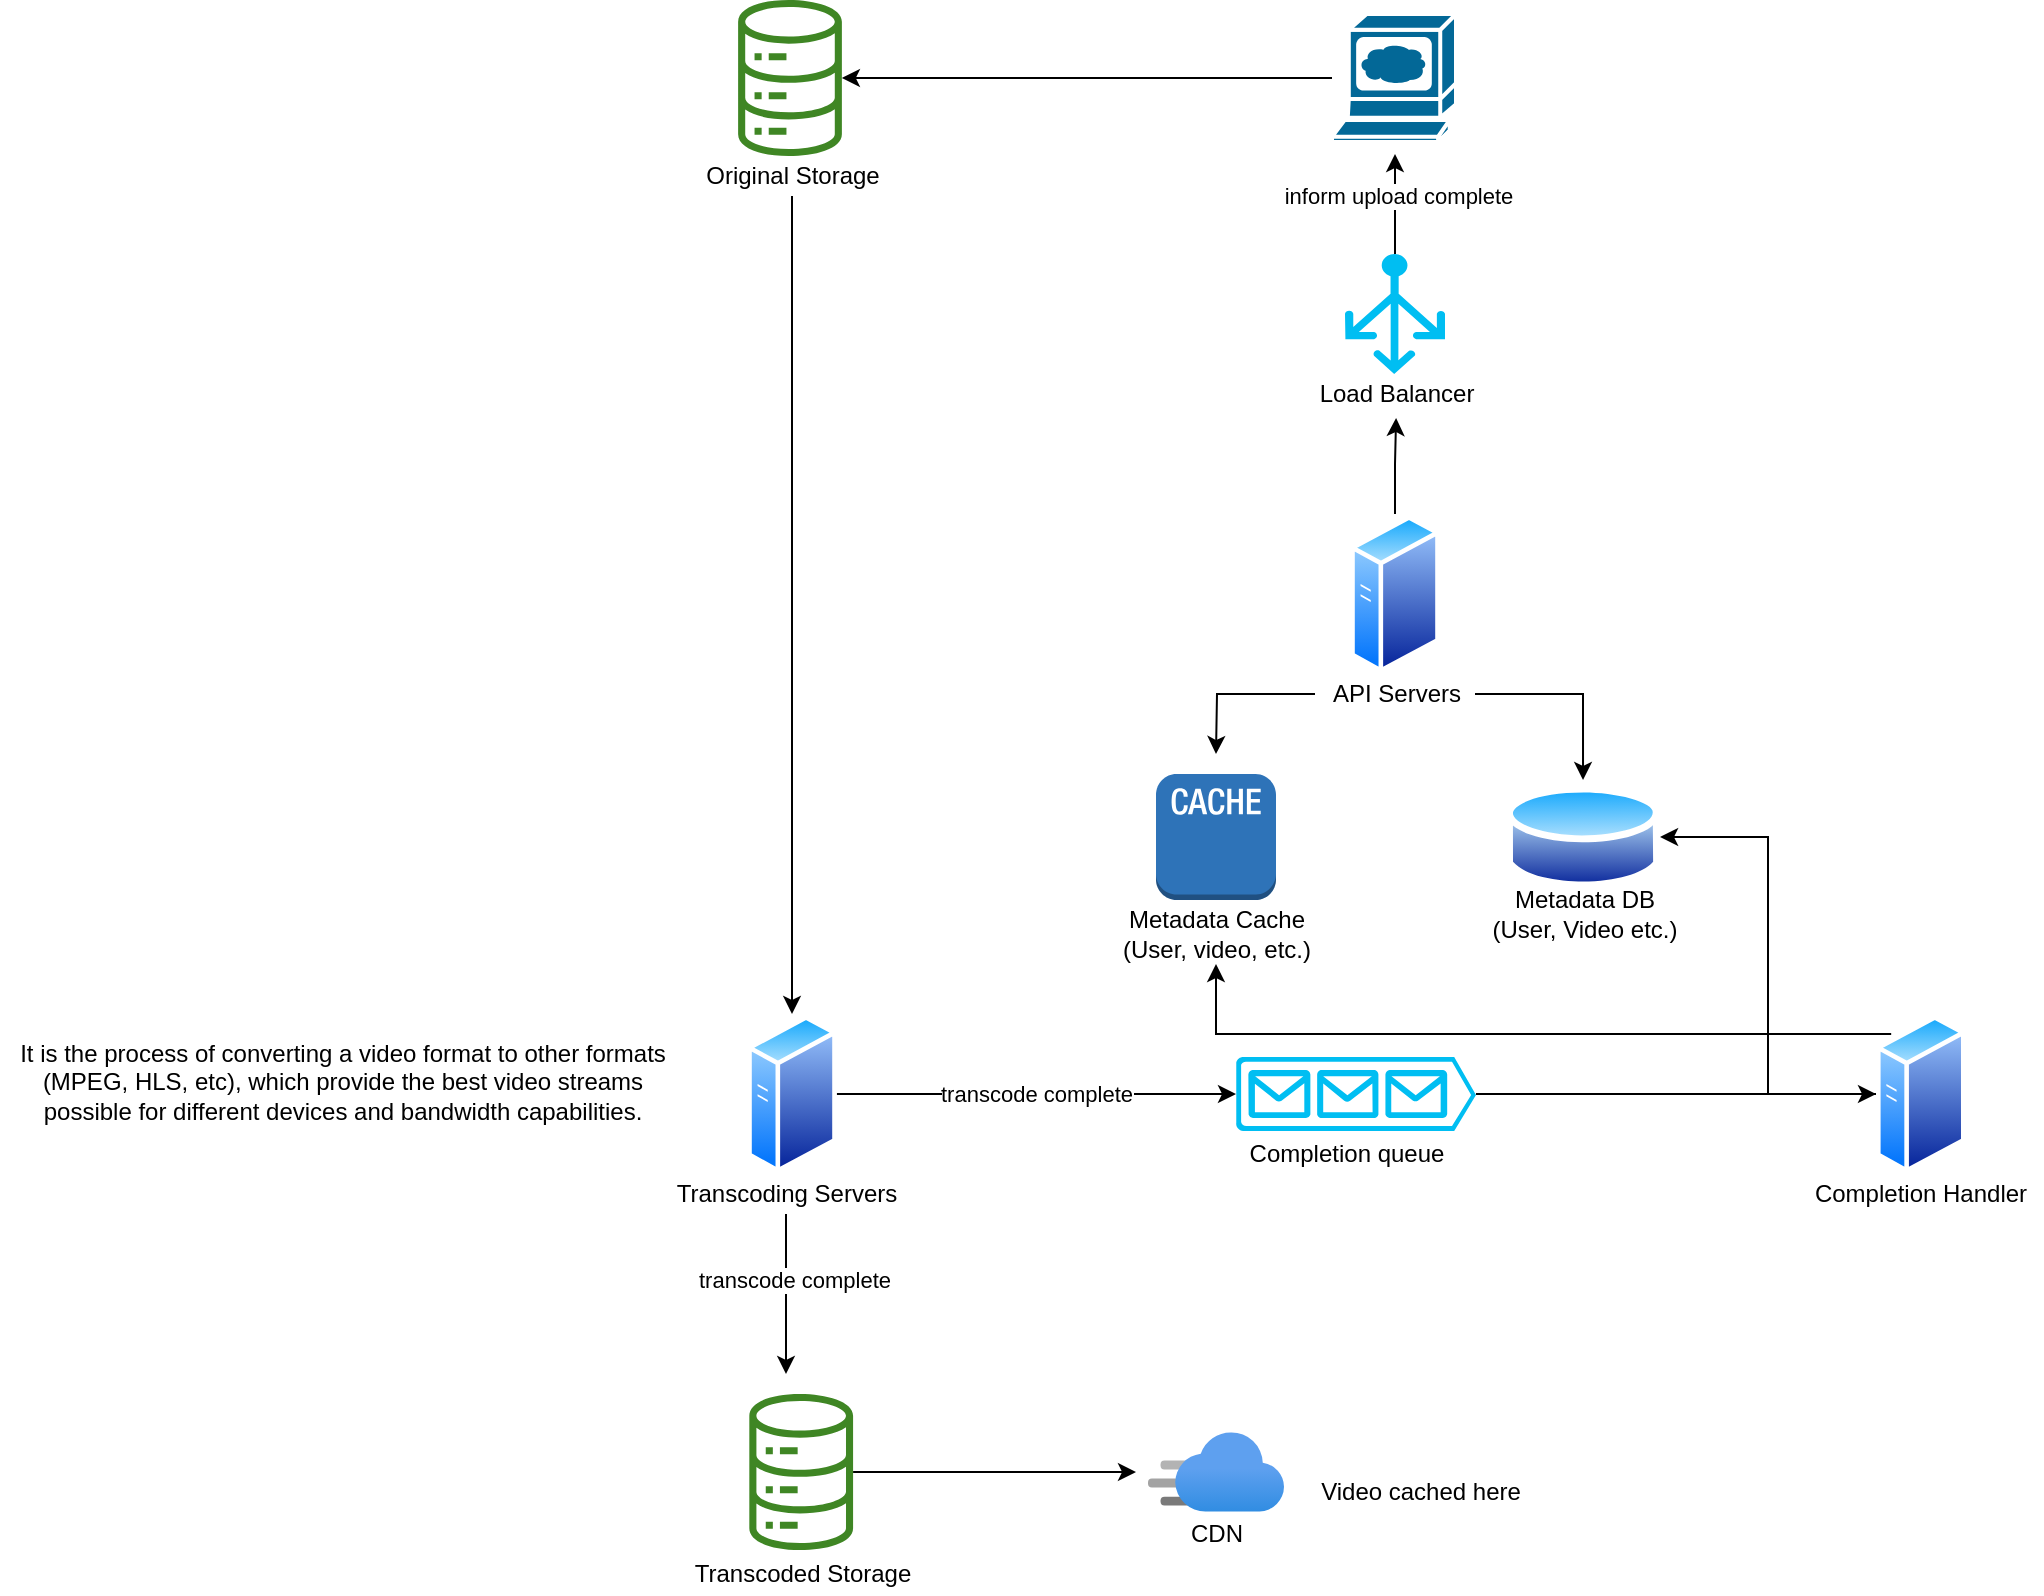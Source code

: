 <mxfile version="17.4.4" type="github">
  <diagram id="CR7cNoxMQPrypK98-xSv" name="Page-1">
    <mxGraphModel dx="2076" dy="1129" grid="1" gridSize="10" guides="1" tooltips="1" connect="1" arrows="1" fold="1" page="1" pageScale="1" pageWidth="850" pageHeight="1100" math="0" shadow="0">
      <root>
        <mxCell id="0" />
        <mxCell id="1" parent="0" />
        <mxCell id="STJx42TGYWszfsmB1ARa-28" style="edgeStyle=orthogonalEdgeStyle;rounded=0;orthogonalLoop=1;jettySize=auto;html=1;" edge="1" parent="1" source="STJx42TGYWszfsmB1ARa-1" target="STJx42TGYWszfsmB1ARa-4">
          <mxGeometry relative="1" as="geometry" />
        </mxCell>
        <mxCell id="STJx42TGYWszfsmB1ARa-1" value="" style="shape=mxgraph.cisco.computers_and_peripherals.web_browser;html=1;pointerEvents=1;dashed=0;fillColor=#036897;strokeColor=#ffffff;strokeWidth=2;verticalLabelPosition=bottom;verticalAlign=top;align=center;outlineConnect=0;" vertex="1" parent="1">
          <mxGeometry x="338" y="60" width="62" height="64" as="geometry" />
        </mxCell>
        <mxCell id="STJx42TGYWszfsmB1ARa-4" value="" style="sketch=0;outlineConnect=0;fontColor=#232F3E;gradientColor=none;fillColor=#3F8624;strokeColor=none;dashed=0;verticalLabelPosition=bottom;verticalAlign=top;align=center;html=1;fontSize=12;fontStyle=0;aspect=fixed;pointerEvents=1;shape=mxgraph.aws4.iot_analytics_data_store;" vertex="1" parent="1">
          <mxGeometry x="40" y="53" width="54" height="78" as="geometry" />
        </mxCell>
        <mxCell id="STJx42TGYWszfsmB1ARa-39" style="edgeStyle=orthogonalEdgeStyle;rounded=0;orthogonalLoop=1;jettySize=auto;html=1;" edge="1" parent="1" source="STJx42TGYWszfsmB1ARa-5">
          <mxGeometry relative="1" as="geometry">
            <mxPoint x="369.5" y="130" as="targetPoint" />
          </mxGeometry>
        </mxCell>
        <mxCell id="STJx42TGYWszfsmB1ARa-41" value="inform upload complete" style="edgeLabel;html=1;align=center;verticalAlign=middle;resizable=0;points=[];" vertex="1" connectable="0" parent="STJx42TGYWszfsmB1ARa-39">
          <mxGeometry x="0.16" relative="1" as="geometry">
            <mxPoint x="1" as="offset" />
          </mxGeometry>
        </mxCell>
        <mxCell id="STJx42TGYWszfsmB1ARa-5" value="" style="verticalLabelPosition=bottom;html=1;verticalAlign=top;align=center;strokeColor=none;fillColor=#00BEF2;shape=mxgraph.azure.load_balancer_generic;pointerEvents=1;" vertex="1" parent="1">
          <mxGeometry x="344.5" y="180" width="50" height="60" as="geometry" />
        </mxCell>
        <mxCell id="STJx42TGYWszfsmB1ARa-6" value="" style="outlineConnect=0;dashed=0;verticalLabelPosition=bottom;verticalAlign=top;align=center;html=1;shape=mxgraph.aws3.cache_node;fillColor=#2E73B8;gradientColor=none;" vertex="1" parent="1">
          <mxGeometry x="250" y="440" width="60" height="63" as="geometry" />
        </mxCell>
        <mxCell id="STJx42TGYWszfsmB1ARa-7" value="" style="aspect=fixed;perimeter=ellipsePerimeter;html=1;align=center;shadow=0;dashed=0;spacingTop=3;image;image=img/lib/active_directory/database.svg;" vertex="1" parent="1">
          <mxGeometry x="425" y="443" width="77.03" height="57" as="geometry" />
        </mxCell>
        <mxCell id="STJx42TGYWszfsmB1ARa-32" value="transcode complete" style="edgeStyle=orthogonalEdgeStyle;rounded=0;orthogonalLoop=1;jettySize=auto;html=1;entryX=0;entryY=0.5;entryDx=0;entryDy=0;entryPerimeter=0;" edge="1" parent="1" source="STJx42TGYWszfsmB1ARa-8" target="STJx42TGYWszfsmB1ARa-10">
          <mxGeometry relative="1" as="geometry" />
        </mxCell>
        <mxCell id="STJx42TGYWszfsmB1ARa-8" value="" style="aspect=fixed;perimeter=ellipsePerimeter;html=1;align=center;shadow=0;dashed=0;spacingTop=3;image;image=img/lib/active_directory/generic_server.svg;" vertex="1" parent="1">
          <mxGeometry x="45.6" y="560" width="44.8" height="80" as="geometry" />
        </mxCell>
        <mxCell id="STJx42TGYWszfsmB1ARa-31" style="edgeStyle=orthogonalEdgeStyle;rounded=0;orthogonalLoop=1;jettySize=auto;html=1;" edge="1" parent="1" source="STJx42TGYWszfsmB1ARa-9">
          <mxGeometry relative="1" as="geometry">
            <mxPoint x="240" y="789" as="targetPoint" />
          </mxGeometry>
        </mxCell>
        <mxCell id="STJx42TGYWszfsmB1ARa-9" value="" style="sketch=0;outlineConnect=0;fontColor=#232F3E;gradientColor=none;fillColor=#3F8624;strokeColor=none;dashed=0;verticalLabelPosition=bottom;verticalAlign=top;align=center;html=1;fontSize=12;fontStyle=0;aspect=fixed;pointerEvents=1;shape=mxgraph.aws4.iot_analytics_data_store;" vertex="1" parent="1">
          <mxGeometry x="45.6" y="750" width="54" height="78" as="geometry" />
        </mxCell>
        <mxCell id="STJx42TGYWszfsmB1ARa-33" style="edgeStyle=orthogonalEdgeStyle;rounded=0;orthogonalLoop=1;jettySize=auto;html=1;entryX=0;entryY=0.5;entryDx=0;entryDy=0;" edge="1" parent="1" source="STJx42TGYWszfsmB1ARa-10" target="STJx42TGYWszfsmB1ARa-12">
          <mxGeometry relative="1" as="geometry" />
        </mxCell>
        <mxCell id="STJx42TGYWszfsmB1ARa-10" value="" style="verticalLabelPosition=bottom;html=1;verticalAlign=top;align=center;strokeColor=none;fillColor=#00BEF2;shape=mxgraph.azure.queue_generic;pointerEvents=1;" vertex="1" parent="1">
          <mxGeometry x="290" y="581.5" width="120" height="37" as="geometry" />
        </mxCell>
        <mxCell id="STJx42TGYWszfsmB1ARa-34" style="edgeStyle=orthogonalEdgeStyle;rounded=0;orthogonalLoop=1;jettySize=auto;html=1;entryX=1;entryY=0.5;entryDx=0;entryDy=0;" edge="1" parent="1" source="STJx42TGYWszfsmB1ARa-12" target="STJx42TGYWszfsmB1ARa-7">
          <mxGeometry relative="1" as="geometry" />
        </mxCell>
        <mxCell id="STJx42TGYWszfsmB1ARa-35" style="edgeStyle=orthogonalEdgeStyle;rounded=0;orthogonalLoop=1;jettySize=auto;html=1;" edge="1" parent="1" source="STJx42TGYWszfsmB1ARa-12" target="STJx42TGYWszfsmB1ARa-21">
          <mxGeometry relative="1" as="geometry">
            <Array as="points">
              <mxPoint x="280" y="570" />
            </Array>
          </mxGeometry>
        </mxCell>
        <mxCell id="STJx42TGYWszfsmB1ARa-12" value="" style="aspect=fixed;perimeter=ellipsePerimeter;html=1;align=center;shadow=0;dashed=0;spacingTop=3;image;image=img/lib/active_directory/generic_server.svg;" vertex="1" parent="1">
          <mxGeometry x="610" y="560" width="44.8" height="80" as="geometry" />
        </mxCell>
        <mxCell id="STJx42TGYWszfsmB1ARa-38" style="edgeStyle=orthogonalEdgeStyle;rounded=0;orthogonalLoop=1;jettySize=auto;html=1;entryX=0.506;entryY=1.1;entryDx=0;entryDy=0;entryPerimeter=0;" edge="1" parent="1" source="STJx42TGYWszfsmB1ARa-13" target="STJx42TGYWszfsmB1ARa-24">
          <mxGeometry relative="1" as="geometry" />
        </mxCell>
        <mxCell id="STJx42TGYWszfsmB1ARa-13" value="" style="aspect=fixed;perimeter=ellipsePerimeter;html=1;align=center;shadow=0;dashed=0;spacingTop=3;image;image=img/lib/active_directory/generic_server.svg;" vertex="1" parent="1">
          <mxGeometry x="347.1" y="310" width="44.8" height="80" as="geometry" />
        </mxCell>
        <mxCell id="STJx42TGYWszfsmB1ARa-29" style="edgeStyle=orthogonalEdgeStyle;rounded=0;orthogonalLoop=1;jettySize=auto;html=1;entryX=0.5;entryY=0;entryDx=0;entryDy=0;" edge="1" parent="1" source="STJx42TGYWszfsmB1ARa-14" target="STJx42TGYWszfsmB1ARa-8">
          <mxGeometry relative="1" as="geometry" />
        </mxCell>
        <mxCell id="STJx42TGYWszfsmB1ARa-14" value="Original Storage" style="text;html=1;align=center;verticalAlign=middle;resizable=0;points=[];autosize=1;strokeColor=none;fillColor=none;" vertex="1" parent="1">
          <mxGeometry x="18" y="131" width="100" height="20" as="geometry" />
        </mxCell>
        <mxCell id="STJx42TGYWszfsmB1ARa-30" style="edgeStyle=orthogonalEdgeStyle;rounded=0;orthogonalLoop=1;jettySize=auto;html=1;" edge="1" parent="1" source="STJx42TGYWszfsmB1ARa-15">
          <mxGeometry relative="1" as="geometry">
            <mxPoint x="65" y="740" as="targetPoint" />
          </mxGeometry>
        </mxCell>
        <mxCell id="STJx42TGYWszfsmB1ARa-40" value="transcode complete" style="edgeLabel;html=1;align=center;verticalAlign=middle;resizable=0;points=[];" vertex="1" connectable="0" parent="STJx42TGYWszfsmB1ARa-30">
          <mxGeometry x="-0.175" y="4" relative="1" as="geometry">
            <mxPoint as="offset" />
          </mxGeometry>
        </mxCell>
        <mxCell id="STJx42TGYWszfsmB1ARa-15" value="Transcoding Servers" style="text;html=1;align=center;verticalAlign=middle;resizable=0;points=[];autosize=1;strokeColor=none;fillColor=none;" vertex="1" parent="1">
          <mxGeometry y="640" width="130" height="20" as="geometry" />
        </mxCell>
        <mxCell id="STJx42TGYWszfsmB1ARa-16" value="Transcoded Storage" style="text;html=1;align=center;verticalAlign=middle;resizable=0;points=[];autosize=1;strokeColor=none;fillColor=none;" vertex="1" parent="1">
          <mxGeometry x="12.6" y="830" width="120" height="20" as="geometry" />
        </mxCell>
        <mxCell id="STJx42TGYWszfsmB1ARa-17" value="Completion queue" style="text;html=1;align=center;verticalAlign=middle;resizable=0;points=[];autosize=1;strokeColor=none;fillColor=none;" vertex="1" parent="1">
          <mxGeometry x="290" y="620" width="110" height="20" as="geometry" />
        </mxCell>
        <mxCell id="STJx42TGYWszfsmB1ARa-18" value="Completion Handler" style="text;html=1;align=center;verticalAlign=middle;resizable=0;points=[];autosize=1;strokeColor=none;fillColor=none;" vertex="1" parent="1">
          <mxGeometry x="572.4" y="640" width="120" height="20" as="geometry" />
        </mxCell>
        <mxCell id="STJx42TGYWszfsmB1ARa-19" value="" style="aspect=fixed;html=1;points=[];align=center;image;fontSize=12;image=img/lib/azure2/app_services/CDN_Profiles.svg;" vertex="1" parent="1">
          <mxGeometry x="246" y="769" width="68" height="40" as="geometry" />
        </mxCell>
        <mxCell id="STJx42TGYWszfsmB1ARa-20" value="CDN" style="text;html=1;align=center;verticalAlign=middle;resizable=0;points=[];autosize=1;strokeColor=none;fillColor=none;" vertex="1" parent="1">
          <mxGeometry x="260" y="810" width="40" height="20" as="geometry" />
        </mxCell>
        <mxCell id="STJx42TGYWszfsmB1ARa-21" value="Metadata Cache&lt;br&gt;(User, video, etc.)" style="text;html=1;align=center;verticalAlign=middle;resizable=0;points=[];autosize=1;strokeColor=none;fillColor=none;" vertex="1" parent="1">
          <mxGeometry x="225" y="505" width="110" height="30" as="geometry" />
        </mxCell>
        <mxCell id="STJx42TGYWszfsmB1ARa-22" value="Metadata DB &lt;br&gt;(User, Video etc.)" style="text;html=1;align=center;verticalAlign=middle;resizable=0;points=[];autosize=1;strokeColor=none;fillColor=none;" vertex="1" parent="1">
          <mxGeometry x="408.52" y="495" width="110" height="30" as="geometry" />
        </mxCell>
        <mxCell id="STJx42TGYWszfsmB1ARa-36" style="edgeStyle=orthogonalEdgeStyle;rounded=0;orthogonalLoop=1;jettySize=auto;html=1;" edge="1" parent="1" source="STJx42TGYWszfsmB1ARa-23">
          <mxGeometry relative="1" as="geometry">
            <mxPoint x="280" y="430" as="targetPoint" />
          </mxGeometry>
        </mxCell>
        <mxCell id="STJx42TGYWszfsmB1ARa-37" style="edgeStyle=orthogonalEdgeStyle;rounded=0;orthogonalLoop=1;jettySize=auto;html=1;entryX=0.5;entryY=0;entryDx=0;entryDy=0;" edge="1" parent="1" source="STJx42TGYWszfsmB1ARa-23" target="STJx42TGYWszfsmB1ARa-7">
          <mxGeometry relative="1" as="geometry" />
        </mxCell>
        <mxCell id="STJx42TGYWszfsmB1ARa-23" value="API Servers" style="text;html=1;align=center;verticalAlign=middle;resizable=0;points=[];autosize=1;strokeColor=none;fillColor=none;" vertex="1" parent="1">
          <mxGeometry x="329.5" y="390" width="80" height="20" as="geometry" />
        </mxCell>
        <mxCell id="STJx42TGYWszfsmB1ARa-24" value="Load Balancer" style="text;html=1;align=center;verticalAlign=middle;resizable=0;points=[];autosize=1;strokeColor=none;fillColor=none;" vertex="1" parent="1">
          <mxGeometry x="324.5" y="240" width="90" height="20" as="geometry" />
        </mxCell>
        <mxCell id="STJx42TGYWszfsmB1ARa-26" value="It is the process of converting a video format to other formats &lt;br&gt;(MPEG, HLS, etc), which provide the best video streams &lt;br&gt;possible for different devices and bandwidth capabilities." style="text;html=1;align=center;verticalAlign=middle;resizable=0;points=[];autosize=1;strokeColor=none;fillColor=none;" vertex="1" parent="1">
          <mxGeometry x="-327.4" y="568.5" width="340" height="50" as="geometry" />
        </mxCell>
        <mxCell id="STJx42TGYWszfsmB1ARa-27" value="Video cached here" style="text;html=1;align=center;verticalAlign=middle;resizable=0;points=[];autosize=1;strokeColor=none;fillColor=none;" vertex="1" parent="1">
          <mxGeometry x="322" y="789" width="120" height="20" as="geometry" />
        </mxCell>
      </root>
    </mxGraphModel>
  </diagram>
</mxfile>
